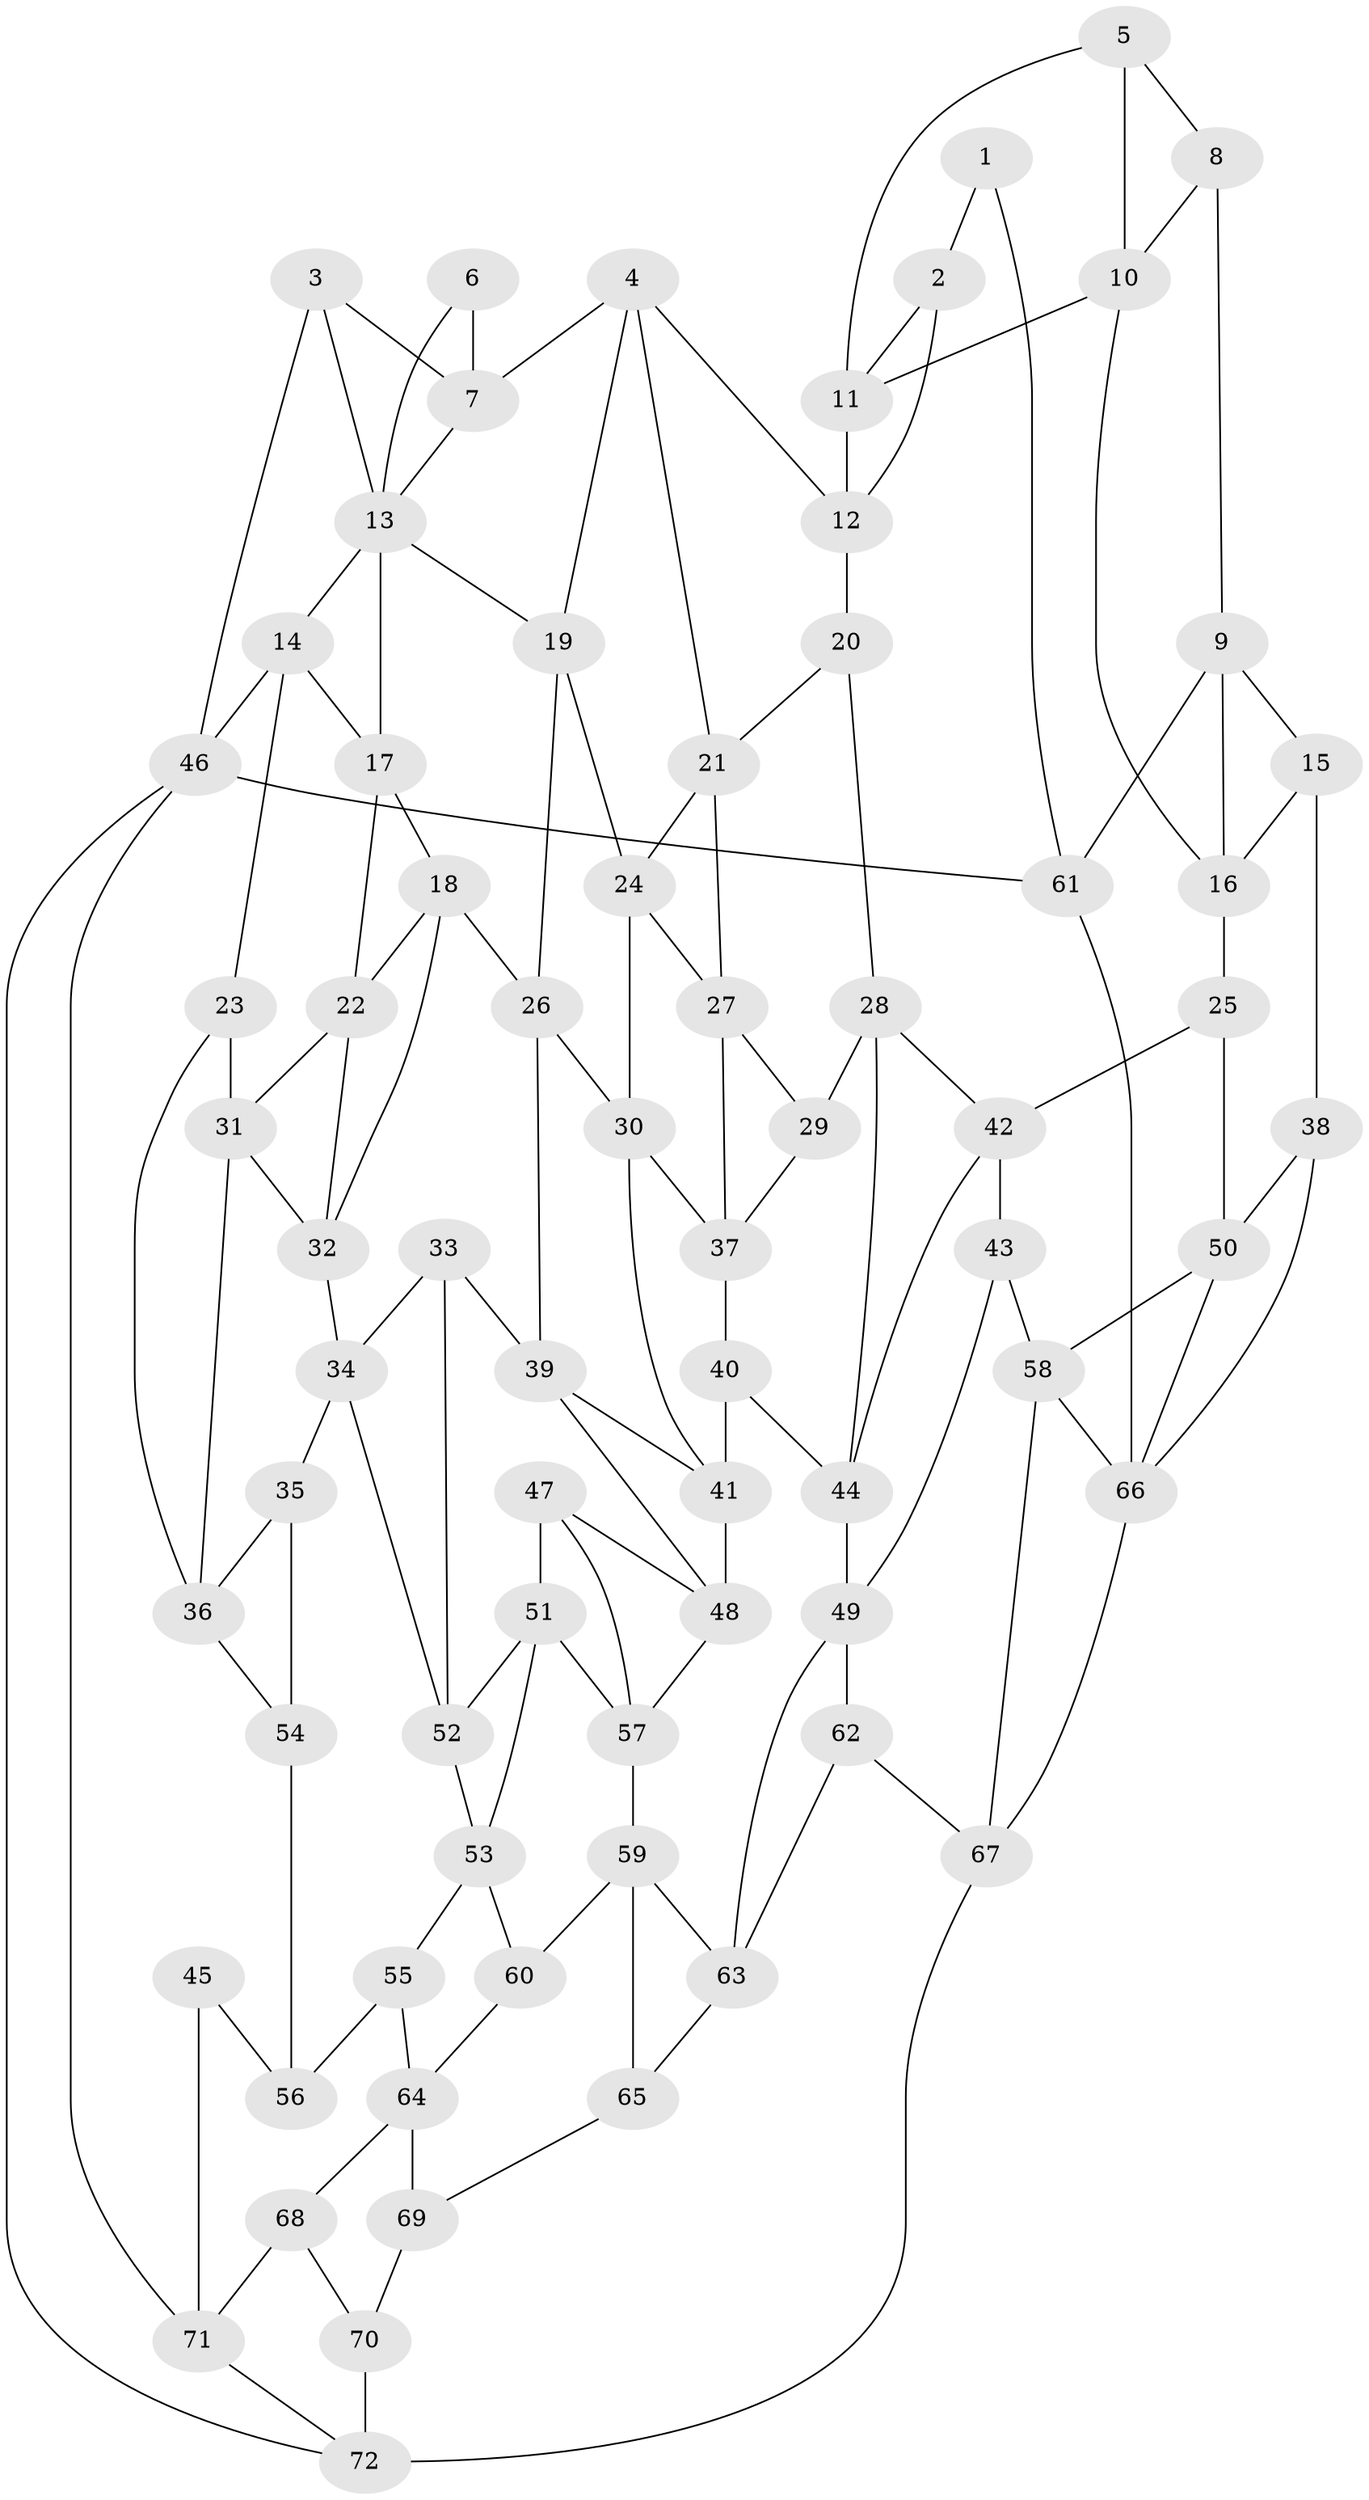 // original degree distribution, {3: 0.020833333333333332, 4: 0.22916666666666666, 6: 0.22916666666666666, 5: 0.5208333333333334}
// Generated by graph-tools (version 1.1) at 2025/03/03/09/25 03:03:28]
// undirected, 72 vertices, 131 edges
graph export_dot {
graph [start="1"]
  node [color=gray90,style=filled];
  1;
  2;
  3;
  4;
  5;
  6;
  7;
  8;
  9;
  10;
  11;
  12;
  13;
  14;
  15;
  16;
  17;
  18;
  19;
  20;
  21;
  22;
  23;
  24;
  25;
  26;
  27;
  28;
  29;
  30;
  31;
  32;
  33;
  34;
  35;
  36;
  37;
  38;
  39;
  40;
  41;
  42;
  43;
  44;
  45;
  46;
  47;
  48;
  49;
  50;
  51;
  52;
  53;
  54;
  55;
  56;
  57;
  58;
  59;
  60;
  61;
  62;
  63;
  64;
  65;
  66;
  67;
  68;
  69;
  70;
  71;
  72;
  1 -- 2 [weight=1.0];
  1 -- 61 [weight=1.0];
  2 -- 11 [weight=1.0];
  2 -- 12 [weight=1.0];
  3 -- 7 [weight=1.0];
  3 -- 13 [weight=1.0];
  3 -- 46 [weight=1.0];
  4 -- 7 [weight=1.0];
  4 -- 12 [weight=1.0];
  4 -- 19 [weight=1.0];
  4 -- 21 [weight=1.0];
  5 -- 8 [weight=1.0];
  5 -- 10 [weight=1.0];
  5 -- 11 [weight=1.0];
  6 -- 7 [weight=2.0];
  6 -- 13 [weight=1.0];
  7 -- 13 [weight=1.0];
  8 -- 9 [weight=2.0];
  8 -- 10 [weight=1.0];
  9 -- 15 [weight=2.0];
  9 -- 16 [weight=1.0];
  9 -- 61 [weight=1.0];
  10 -- 11 [weight=1.0];
  10 -- 16 [weight=1.0];
  11 -- 12 [weight=1.0];
  12 -- 20 [weight=1.0];
  13 -- 14 [weight=1.0];
  13 -- 17 [weight=1.0];
  13 -- 19 [weight=1.0];
  14 -- 17 [weight=1.0];
  14 -- 23 [weight=1.0];
  14 -- 46 [weight=1.0];
  15 -- 16 [weight=1.0];
  15 -- 38 [weight=1.0];
  16 -- 25 [weight=1.0];
  17 -- 18 [weight=1.0];
  17 -- 22 [weight=1.0];
  18 -- 22 [weight=1.0];
  18 -- 26 [weight=1.0];
  18 -- 32 [weight=1.0];
  19 -- 24 [weight=1.0];
  19 -- 26 [weight=1.0];
  20 -- 21 [weight=1.0];
  20 -- 28 [weight=1.0];
  21 -- 24 [weight=1.0];
  21 -- 27 [weight=1.0];
  22 -- 31 [weight=1.0];
  22 -- 32 [weight=1.0];
  23 -- 31 [weight=1.0];
  23 -- 36 [weight=1.0];
  24 -- 27 [weight=1.0];
  24 -- 30 [weight=1.0];
  25 -- 42 [weight=1.0];
  25 -- 50 [weight=1.0];
  26 -- 30 [weight=1.0];
  26 -- 39 [weight=1.0];
  27 -- 29 [weight=1.0];
  27 -- 37 [weight=1.0];
  28 -- 29 [weight=1.0];
  28 -- 42 [weight=1.0];
  28 -- 44 [weight=1.0];
  29 -- 37 [weight=1.0];
  30 -- 37 [weight=1.0];
  30 -- 41 [weight=1.0];
  31 -- 32 [weight=1.0];
  31 -- 36 [weight=1.0];
  32 -- 34 [weight=1.0];
  33 -- 34 [weight=1.0];
  33 -- 39 [weight=1.0];
  33 -- 52 [weight=1.0];
  34 -- 35 [weight=1.0];
  34 -- 52 [weight=1.0];
  35 -- 36 [weight=1.0];
  35 -- 54 [weight=1.0];
  36 -- 54 [weight=1.0];
  37 -- 40 [weight=1.0];
  38 -- 50 [weight=1.0];
  38 -- 66 [weight=1.0];
  39 -- 41 [weight=1.0];
  39 -- 48 [weight=1.0];
  40 -- 41 [weight=1.0];
  40 -- 44 [weight=1.0];
  41 -- 48 [weight=1.0];
  42 -- 43 [weight=1.0];
  42 -- 44 [weight=1.0];
  43 -- 49 [weight=1.0];
  43 -- 58 [weight=1.0];
  44 -- 49 [weight=1.0];
  45 -- 56 [weight=1.0];
  45 -- 71 [weight=2.0];
  46 -- 61 [weight=2.0];
  46 -- 71 [weight=1.0];
  46 -- 72 [weight=1.0];
  47 -- 48 [weight=1.0];
  47 -- 51 [weight=1.0];
  47 -- 57 [weight=1.0];
  48 -- 57 [weight=1.0];
  49 -- 62 [weight=1.0];
  49 -- 63 [weight=1.0];
  50 -- 58 [weight=1.0];
  50 -- 66 [weight=1.0];
  51 -- 52 [weight=1.0];
  51 -- 53 [weight=1.0];
  51 -- 57 [weight=1.0];
  52 -- 53 [weight=1.0];
  53 -- 55 [weight=1.0];
  53 -- 60 [weight=1.0];
  54 -- 56 [weight=2.0];
  55 -- 56 [weight=1.0];
  55 -- 64 [weight=1.0];
  57 -- 59 [weight=1.0];
  58 -- 66 [weight=1.0];
  58 -- 67 [weight=1.0];
  59 -- 60 [weight=1.0];
  59 -- 63 [weight=1.0];
  59 -- 65 [weight=1.0];
  60 -- 64 [weight=1.0];
  61 -- 66 [weight=2.0];
  62 -- 63 [weight=1.0];
  62 -- 67 [weight=1.0];
  63 -- 65 [weight=1.0];
  64 -- 68 [weight=1.0];
  64 -- 69 [weight=1.0];
  65 -- 69 [weight=1.0];
  66 -- 67 [weight=1.0];
  67 -- 72 [weight=1.0];
  68 -- 70 [weight=1.0];
  68 -- 71 [weight=1.0];
  69 -- 70 [weight=2.0];
  70 -- 72 [weight=2.0];
  71 -- 72 [weight=1.0];
}
